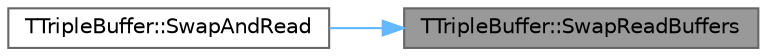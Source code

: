digraph "TTripleBuffer::SwapReadBuffers"
{
 // INTERACTIVE_SVG=YES
 // LATEX_PDF_SIZE
  bgcolor="transparent";
  edge [fontname=Helvetica,fontsize=10,labelfontname=Helvetica,labelfontsize=10];
  node [fontname=Helvetica,fontsize=10,shape=box,height=0.2,width=0.4];
  rankdir="RL";
  Node1 [id="Node000001",label="TTripleBuffer::SwapReadBuffers",height=0.2,width=0.4,color="gray40", fillcolor="grey60", style="filled", fontcolor="black",tooltip="Swap the latest read buffer, if available."];
  Node1 -> Node2 [id="edge1_Node000001_Node000002",dir="back",color="steelblue1",style="solid",tooltip=" "];
  Node2 [id="Node000002",label="TTripleBuffer::SwapAndRead",height=0.2,width=0.4,color="grey40", fillcolor="white", style="filled",URL="$d1/d21/classTTripleBuffer.html#aa56b19d6194e05449e6d5c6228eb50a7",tooltip="Convenience method for fetching and reading the latest buffer."];
}
